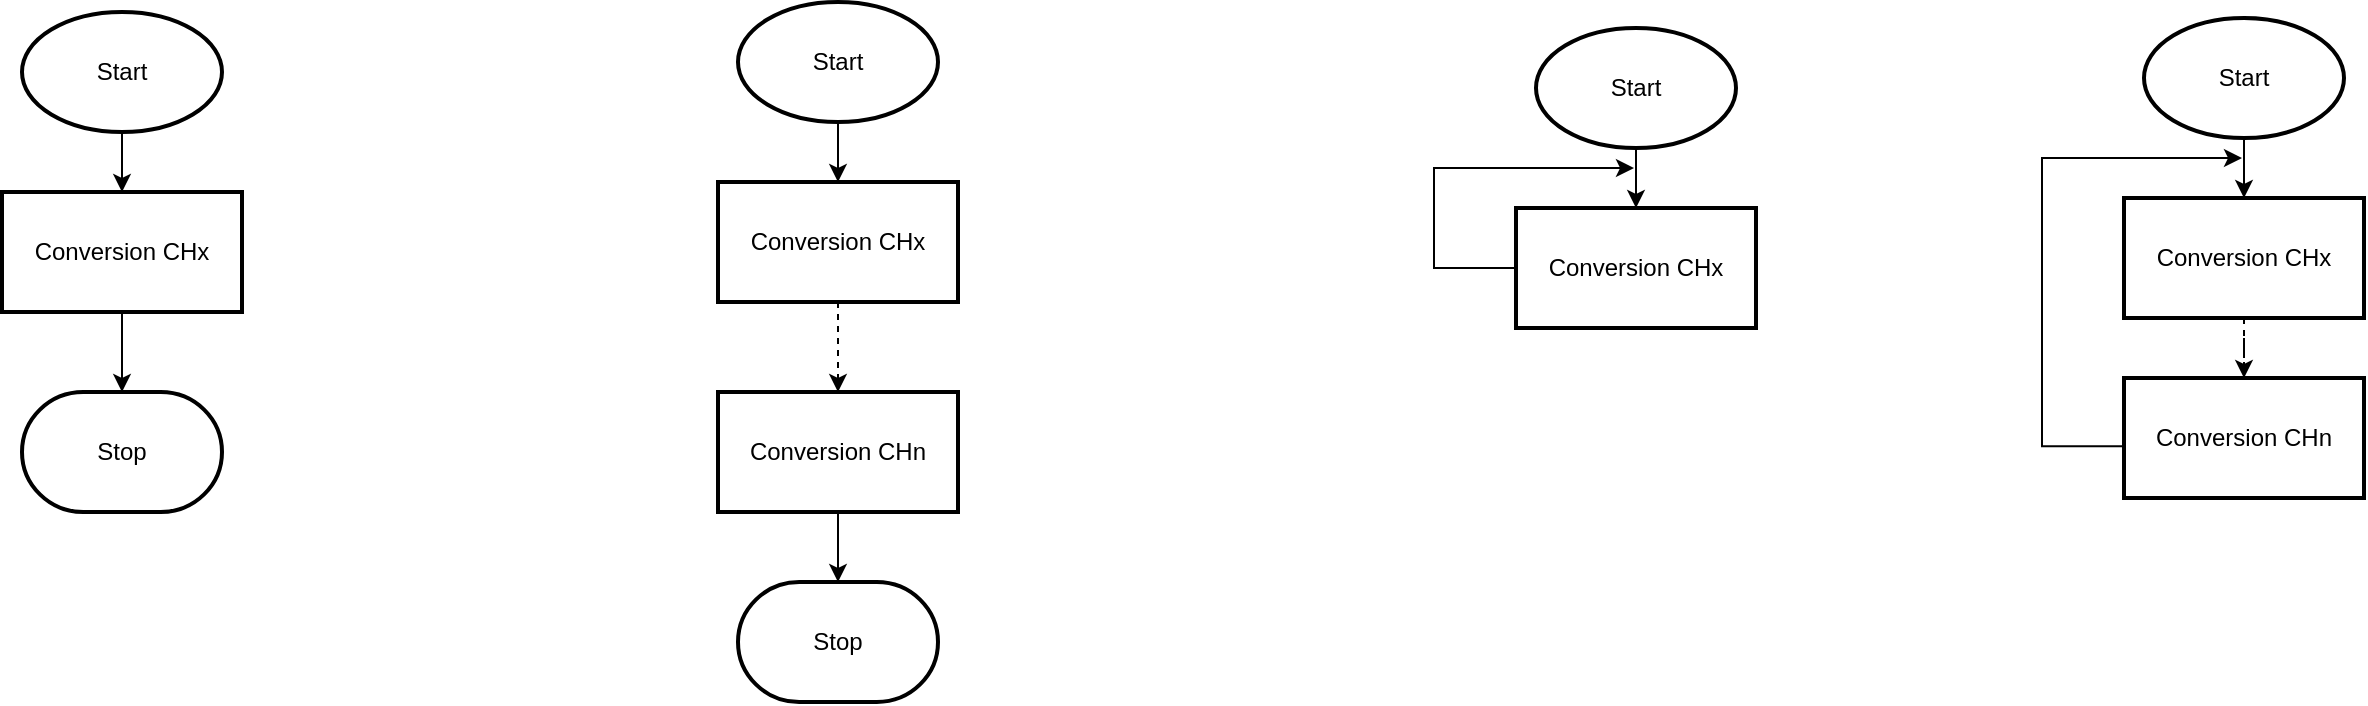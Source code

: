 <mxfile version="21.6.1" type="github">
  <diagram name="Page-1" id="D3PAS92dxYV9PlSBzTDx">
    <mxGraphModel dx="504" dy="280" grid="0" gridSize="10" guides="1" tooltips="1" connect="1" arrows="1" fold="1" page="1" pageScale="1" pageWidth="3300" pageHeight="4681" math="0" shadow="0">
      <root>
        <mxCell id="0" />
        <mxCell id="1" parent="0" />
        <mxCell id="yFVMGnhtVxGzvlx6XCas-3" value="" style="edgeStyle=orthogonalEdgeStyle;rounded=0;orthogonalLoop=1;jettySize=auto;html=1;" edge="1" parent="1" source="yFVMGnhtVxGzvlx6XCas-1" target="yFVMGnhtVxGzvlx6XCas-2">
          <mxGeometry relative="1" as="geometry" />
        </mxCell>
        <mxCell id="yFVMGnhtVxGzvlx6XCas-1" value="Start" style="strokeWidth=2;html=1;shape=mxgraph.flowchart.start_1;whiteSpace=wrap;" vertex="1" parent="1">
          <mxGeometry x="590" y="330" width="100" height="60" as="geometry" />
        </mxCell>
        <mxCell id="yFVMGnhtVxGzvlx6XCas-5" value="" style="edgeStyle=orthogonalEdgeStyle;rounded=0;orthogonalLoop=1;jettySize=auto;html=1;" edge="1" parent="1" source="yFVMGnhtVxGzvlx6XCas-2">
          <mxGeometry relative="1" as="geometry">
            <mxPoint x="640" y="520" as="targetPoint" />
          </mxGeometry>
        </mxCell>
        <mxCell id="yFVMGnhtVxGzvlx6XCas-2" value="Conversion CHx" style="whiteSpace=wrap;html=1;strokeWidth=2;" vertex="1" parent="1">
          <mxGeometry x="580" y="420" width="120" height="60" as="geometry" />
        </mxCell>
        <mxCell id="yFVMGnhtVxGzvlx6XCas-6" value="Stop" style="strokeWidth=2;html=1;shape=mxgraph.flowchart.terminator;whiteSpace=wrap;" vertex="1" parent="1">
          <mxGeometry x="590" y="520" width="100" height="60" as="geometry" />
        </mxCell>
        <mxCell id="yFVMGnhtVxGzvlx6XCas-7" value="" style="edgeStyle=orthogonalEdgeStyle;rounded=0;orthogonalLoop=1;jettySize=auto;html=1;" edge="1" parent="1" source="yFVMGnhtVxGzvlx6XCas-8" target="yFVMGnhtVxGzvlx6XCas-10">
          <mxGeometry relative="1" as="geometry" />
        </mxCell>
        <mxCell id="yFVMGnhtVxGzvlx6XCas-8" value="Start" style="strokeWidth=2;html=1;shape=mxgraph.flowchart.start_1;whiteSpace=wrap;" vertex="1" parent="1">
          <mxGeometry x="948" y="325" width="100" height="60" as="geometry" />
        </mxCell>
        <mxCell id="yFVMGnhtVxGzvlx6XCas-9" value="" style="edgeStyle=orthogonalEdgeStyle;rounded=0;orthogonalLoop=1;jettySize=auto;html=1;entryX=0.5;entryY=0;entryDx=0;entryDy=0;dashed=1;" edge="1" parent="1" source="yFVMGnhtVxGzvlx6XCas-10" target="yFVMGnhtVxGzvlx6XCas-13">
          <mxGeometry relative="1" as="geometry">
            <mxPoint x="998" y="515" as="targetPoint" />
            <Array as="points" />
          </mxGeometry>
        </mxCell>
        <mxCell id="yFVMGnhtVxGzvlx6XCas-10" value="Conversion CHx" style="whiteSpace=wrap;html=1;strokeWidth=2;" vertex="1" parent="1">
          <mxGeometry x="938" y="415" width="120" height="60" as="geometry" />
        </mxCell>
        <mxCell id="yFVMGnhtVxGzvlx6XCas-15" value="" style="edgeStyle=orthogonalEdgeStyle;rounded=0;orthogonalLoop=1;jettySize=auto;html=1;" edge="1" parent="1" source="yFVMGnhtVxGzvlx6XCas-13" target="yFVMGnhtVxGzvlx6XCas-14">
          <mxGeometry relative="1" as="geometry" />
        </mxCell>
        <mxCell id="yFVMGnhtVxGzvlx6XCas-13" value="Conversion CHn" style="whiteSpace=wrap;html=1;strokeWidth=2;" vertex="1" parent="1">
          <mxGeometry x="938" y="520" width="120" height="60" as="geometry" />
        </mxCell>
        <mxCell id="yFVMGnhtVxGzvlx6XCas-14" value="Stop" style="strokeWidth=2;html=1;shape=mxgraph.flowchart.terminator;whiteSpace=wrap;" vertex="1" parent="1">
          <mxGeometry x="948" y="615" width="100" height="60" as="geometry" />
        </mxCell>
        <mxCell id="yFVMGnhtVxGzvlx6XCas-16" value="" style="edgeStyle=orthogonalEdgeStyle;rounded=0;orthogonalLoop=1;jettySize=auto;html=1;" edge="1" parent="1" source="yFVMGnhtVxGzvlx6XCas-17" target="yFVMGnhtVxGzvlx6XCas-18">
          <mxGeometry relative="1" as="geometry" />
        </mxCell>
        <mxCell id="yFVMGnhtVxGzvlx6XCas-17" value="Start" style="strokeWidth=2;html=1;shape=mxgraph.flowchart.start_1;whiteSpace=wrap;" vertex="1" parent="1">
          <mxGeometry x="1347" y="338" width="100" height="60" as="geometry" />
        </mxCell>
        <mxCell id="yFVMGnhtVxGzvlx6XCas-19" style="edgeStyle=orthogonalEdgeStyle;rounded=0;orthogonalLoop=1;jettySize=auto;html=1;" edge="1" parent="1" source="yFVMGnhtVxGzvlx6XCas-18">
          <mxGeometry relative="1" as="geometry">
            <mxPoint x="1396" y="408" as="targetPoint" />
            <Array as="points">
              <mxPoint x="1296" y="458" />
              <mxPoint x="1296" y="408" />
            </Array>
          </mxGeometry>
        </mxCell>
        <mxCell id="yFVMGnhtVxGzvlx6XCas-18" value="Conversion CHx" style="whiteSpace=wrap;html=1;strokeWidth=2;" vertex="1" parent="1">
          <mxGeometry x="1337" y="428" width="120" height="60" as="geometry" />
        </mxCell>
        <mxCell id="yFVMGnhtVxGzvlx6XCas-20" value="" style="edgeStyle=orthogonalEdgeStyle;rounded=0;orthogonalLoop=1;jettySize=auto;html=1;" edge="1" parent="1" source="yFVMGnhtVxGzvlx6XCas-21" target="yFVMGnhtVxGzvlx6XCas-23">
          <mxGeometry relative="1" as="geometry" />
        </mxCell>
        <mxCell id="yFVMGnhtVxGzvlx6XCas-21" value="Start" style="strokeWidth=2;html=1;shape=mxgraph.flowchart.start_1;whiteSpace=wrap;" vertex="1" parent="1">
          <mxGeometry x="1651" y="333" width="100" height="60" as="geometry" />
        </mxCell>
        <mxCell id="yFVMGnhtVxGzvlx6XCas-22" style="edgeStyle=orthogonalEdgeStyle;rounded=0;orthogonalLoop=1;jettySize=auto;html=1;exitX=-0.001;exitY=0.568;exitDx=0;exitDy=0;exitPerimeter=0;" edge="1" parent="1" source="yFVMGnhtVxGzvlx6XCas-24">
          <mxGeometry relative="1" as="geometry">
            <mxPoint x="1700" y="403" as="targetPoint" />
            <Array as="points">
              <mxPoint x="1600" y="547" />
              <mxPoint x="1600" y="403" />
            </Array>
          </mxGeometry>
        </mxCell>
        <mxCell id="yFVMGnhtVxGzvlx6XCas-25" value="" style="edgeStyle=orthogonalEdgeStyle;rounded=0;orthogonalLoop=1;jettySize=auto;html=1;dashed=1;" edge="1" parent="1" source="yFVMGnhtVxGzvlx6XCas-23" target="yFVMGnhtVxGzvlx6XCas-24">
          <mxGeometry relative="1" as="geometry" />
        </mxCell>
        <mxCell id="yFVMGnhtVxGzvlx6XCas-23" value="Conversion CHx" style="whiteSpace=wrap;html=1;strokeWidth=2;" vertex="1" parent="1">
          <mxGeometry x="1641" y="423" width="120" height="60" as="geometry" />
        </mxCell>
        <mxCell id="yFVMGnhtVxGzvlx6XCas-24" value="Conversion CHn" style="whiteSpace=wrap;html=1;strokeWidth=2;" vertex="1" parent="1">
          <mxGeometry x="1641" y="513" width="120" height="60" as="geometry" />
        </mxCell>
      </root>
    </mxGraphModel>
  </diagram>
</mxfile>
